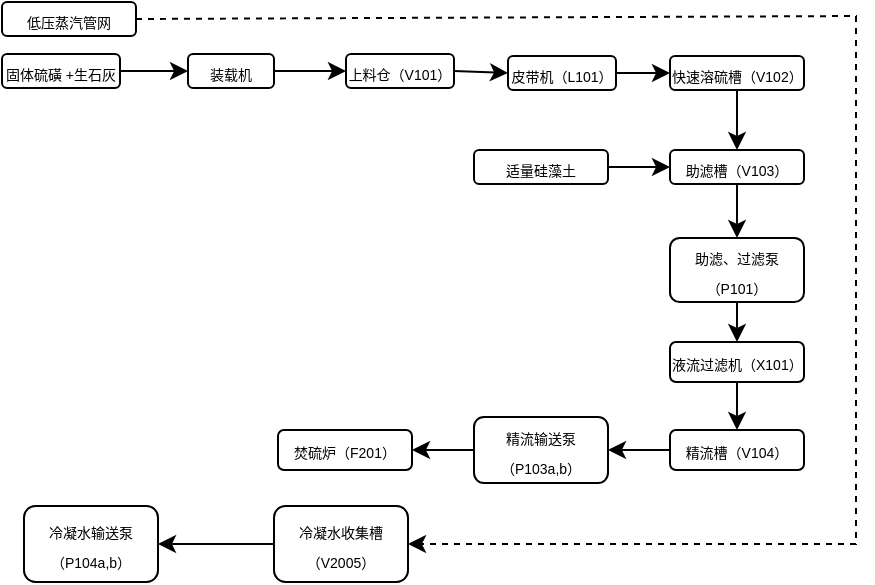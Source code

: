 <mxfile version="28.1.1">
  <diagram name="焚硫" id="gA8q7avwRrpRbDtcXes5">
    <mxGraphModel dx="536" dy="381" grid="0" gridSize="10" guides="1" tooltips="1" connect="1" arrows="1" fold="1" page="1" pageScale="1" pageWidth="827" pageHeight="1169" math="0" shadow="0">
      <root>
        <mxCell id="0" />
        <mxCell id="1" parent="0" />
        <mxCell id="WBcMtoC_5MCELgaeJtg4-2" value="&lt;font style=&quot;font-size: 7px;&quot;&gt;固体硫磺 +生石灰&lt;/font&gt;" style="rounded=1;whiteSpace=wrap;html=1;align=center;" vertex="1" parent="1">
          <mxGeometry x="196" y="299" width="59" height="17" as="geometry" />
        </mxCell>
        <mxCell id="WBcMtoC_5MCELgaeJtg4-4" value="&lt;font style=&quot;font-size: 7px;&quot;&gt;装载机&lt;/font&gt;" style="rounded=1;whiteSpace=wrap;html=1;align=center;" vertex="1" parent="1">
          <mxGeometry x="289" y="299" width="43" height="17" as="geometry" />
        </mxCell>
        <mxCell id="WBcMtoC_5MCELgaeJtg4-5" value="" style="endArrow=classic;html=1;rounded=0;exitX=1;exitY=0.5;exitDx=0;exitDy=0;entryX=0;entryY=0.5;entryDx=0;entryDy=0;fontSize=6;" edge="1" parent="1" source="WBcMtoC_5MCELgaeJtg4-2" target="WBcMtoC_5MCELgaeJtg4-4">
          <mxGeometry width="50" height="50" relative="1" as="geometry">
            <mxPoint x="344" y="446" as="sourcePoint" />
            <mxPoint x="394" y="396" as="targetPoint" />
          </mxGeometry>
        </mxCell>
        <mxCell id="WBcMtoC_5MCELgaeJtg4-6" value="&lt;font style=&quot;font-size: 7px;&quot;&gt;上料仓（V101）&lt;/font&gt;" style="rounded=1;whiteSpace=wrap;html=1;align=center;" vertex="1" parent="1">
          <mxGeometry x="368" y="299" width="54" height="17" as="geometry" />
        </mxCell>
        <mxCell id="WBcMtoC_5MCELgaeJtg4-7" value="" style="endArrow=classic;html=1;rounded=0;entryX=0;entryY=0.5;entryDx=0;entryDy=0;exitX=1;exitY=0.5;exitDx=0;exitDy=0;" edge="1" parent="1" source="WBcMtoC_5MCELgaeJtg4-4" target="WBcMtoC_5MCELgaeJtg4-6">
          <mxGeometry width="50" height="50" relative="1" as="geometry">
            <mxPoint x="331" y="309" as="sourcePoint" />
            <mxPoint x="394" y="396" as="targetPoint" />
          </mxGeometry>
        </mxCell>
        <mxCell id="WBcMtoC_5MCELgaeJtg4-8" value="&lt;span style=&quot;font-size: 7px;&quot;&gt;皮带机（L101）&lt;/span&gt;" style="rounded=1;whiteSpace=wrap;html=1;align=center;" vertex="1" parent="1">
          <mxGeometry x="449" y="300" width="54" height="17" as="geometry" />
        </mxCell>
        <mxCell id="WBcMtoC_5MCELgaeJtg4-10" value="" style="endArrow=classic;html=1;rounded=0;exitX=1;exitY=0.5;exitDx=0;exitDy=0;entryX=0;entryY=0.5;entryDx=0;entryDy=0;" edge="1" parent="1" source="WBcMtoC_5MCELgaeJtg4-6" target="WBcMtoC_5MCELgaeJtg4-8">
          <mxGeometry width="50" height="50" relative="1" as="geometry">
            <mxPoint x="383" y="446" as="sourcePoint" />
            <mxPoint x="446" y="309" as="targetPoint" />
          </mxGeometry>
        </mxCell>
        <mxCell id="WBcMtoC_5MCELgaeJtg4-13" value="&lt;span style=&quot;font-size: 7px;&quot;&gt;快速溶硫槽（V102）&lt;/span&gt;" style="rounded=1;whiteSpace=wrap;html=1;align=center;" vertex="1" parent="1">
          <mxGeometry x="530" y="300" width="67" height="17" as="geometry" />
        </mxCell>
        <mxCell id="WBcMtoC_5MCELgaeJtg4-14" value="" style="endArrow=classic;html=1;rounded=0;exitX=1;exitY=0.5;exitDx=0;exitDy=0;entryX=0;entryY=0.5;entryDx=0;entryDy=0;" edge="1" parent="1" source="WBcMtoC_5MCELgaeJtg4-8" target="WBcMtoC_5MCELgaeJtg4-13">
          <mxGeometry width="50" height="50" relative="1" as="geometry">
            <mxPoint x="374" y="458" as="sourcePoint" />
            <mxPoint x="424" y="408" as="targetPoint" />
          </mxGeometry>
        </mxCell>
        <mxCell id="WBcMtoC_5MCELgaeJtg4-15" value="&lt;span style=&quot;font-size: 7px;&quot;&gt;助滤槽（V103）&lt;/span&gt;" style="rounded=1;whiteSpace=wrap;html=1;align=center;" vertex="1" parent="1">
          <mxGeometry x="530" y="347" width="67" height="17" as="geometry" />
        </mxCell>
        <mxCell id="WBcMtoC_5MCELgaeJtg4-17" value="" style="endArrow=classic;html=1;rounded=0;exitX=0.5;exitY=1;exitDx=0;exitDy=0;entryX=0.5;entryY=0;entryDx=0;entryDy=0;" edge="1" parent="1" source="WBcMtoC_5MCELgaeJtg4-13" target="WBcMtoC_5MCELgaeJtg4-15">
          <mxGeometry width="50" height="50" relative="1" as="geometry">
            <mxPoint x="405" y="458" as="sourcePoint" />
            <mxPoint x="455" y="408" as="targetPoint" />
          </mxGeometry>
        </mxCell>
        <mxCell id="WBcMtoC_5MCELgaeJtg4-19" value="&lt;span style=&quot;font-size: 7px;&quot;&gt;适量硅藻土&lt;/span&gt;" style="rounded=1;whiteSpace=wrap;html=1;align=center;" vertex="1" parent="1">
          <mxGeometry x="432" y="347" width="67" height="17" as="geometry" />
        </mxCell>
        <mxCell id="WBcMtoC_5MCELgaeJtg4-20" value="" style="endArrow=classic;html=1;rounded=0;exitX=1;exitY=0.5;exitDx=0;exitDy=0;entryX=0;entryY=0.5;entryDx=0;entryDy=0;" edge="1" parent="1" source="WBcMtoC_5MCELgaeJtg4-19" target="WBcMtoC_5MCELgaeJtg4-15">
          <mxGeometry width="50" height="50" relative="1" as="geometry">
            <mxPoint x="405" y="458" as="sourcePoint" />
            <mxPoint x="527" y="354" as="targetPoint" />
          </mxGeometry>
        </mxCell>
        <mxCell id="WBcMtoC_5MCELgaeJtg4-21" value="&lt;span style=&quot;font-size: 7px;&quot;&gt;助滤、过滤泵（P101）&lt;/span&gt;" style="rounded=1;whiteSpace=wrap;html=1;align=center;" vertex="1" parent="1">
          <mxGeometry x="530" y="391" width="67" height="32" as="geometry" />
        </mxCell>
        <mxCell id="WBcMtoC_5MCELgaeJtg4-22" value="" style="endArrow=classic;html=1;rounded=0;exitX=0.5;exitY=1;exitDx=0;exitDy=0;entryX=0.5;entryY=0;entryDx=0;entryDy=0;" edge="1" parent="1" source="WBcMtoC_5MCELgaeJtg4-15" target="WBcMtoC_5MCELgaeJtg4-21">
          <mxGeometry width="50" height="50" relative="1" as="geometry">
            <mxPoint x="405" y="458" as="sourcePoint" />
            <mxPoint x="455" y="408" as="targetPoint" />
          </mxGeometry>
        </mxCell>
        <mxCell id="WBcMtoC_5MCELgaeJtg4-23" value="&lt;span style=&quot;font-size: 7px;&quot;&gt;液流过滤机（X101）&lt;/span&gt;" style="rounded=1;whiteSpace=wrap;html=1;align=center;" vertex="1" parent="1">
          <mxGeometry x="530" y="443" width="67" height="20" as="geometry" />
        </mxCell>
        <mxCell id="WBcMtoC_5MCELgaeJtg4-24" value="" style="endArrow=classic;html=1;rounded=0;exitX=0.5;exitY=1;exitDx=0;exitDy=0;entryX=0.5;entryY=0;entryDx=0;entryDy=0;" edge="1" parent="1" source="WBcMtoC_5MCELgaeJtg4-21" target="WBcMtoC_5MCELgaeJtg4-23">
          <mxGeometry width="50" height="50" relative="1" as="geometry">
            <mxPoint x="405" y="458" as="sourcePoint" />
            <mxPoint x="455" y="408" as="targetPoint" />
          </mxGeometry>
        </mxCell>
        <mxCell id="WBcMtoC_5MCELgaeJtg4-25" value="&lt;span style=&quot;font-size: 7px;&quot;&gt;精流槽（V104）&lt;/span&gt;" style="rounded=1;whiteSpace=wrap;html=1;align=center;" vertex="1" parent="1">
          <mxGeometry x="530" y="487" width="67" height="20" as="geometry" />
        </mxCell>
        <mxCell id="WBcMtoC_5MCELgaeJtg4-26" value="" style="endArrow=classic;html=1;rounded=0;exitX=0.5;exitY=1;exitDx=0;exitDy=0;entryX=0.5;entryY=0;entryDx=0;entryDy=0;" edge="1" parent="1" source="WBcMtoC_5MCELgaeJtg4-23" target="WBcMtoC_5MCELgaeJtg4-25">
          <mxGeometry width="50" height="50" relative="1" as="geometry">
            <mxPoint x="405" y="458" as="sourcePoint" />
            <mxPoint x="455" y="408" as="targetPoint" />
          </mxGeometry>
        </mxCell>
        <mxCell id="WBcMtoC_5MCELgaeJtg4-27" value="&lt;span style=&quot;font-size: 7px;&quot;&gt;精流输送泵（P103a,b）&lt;/span&gt;" style="rounded=1;whiteSpace=wrap;html=1;align=center;" vertex="1" parent="1">
          <mxGeometry x="432" y="480.5" width="67" height="33" as="geometry" />
        </mxCell>
        <mxCell id="WBcMtoC_5MCELgaeJtg4-29" value="" style="endArrow=classic;html=1;rounded=0;exitX=0;exitY=0.5;exitDx=0;exitDy=0;entryX=1;entryY=0.5;entryDx=0;entryDy=0;" edge="1" parent="1" source="WBcMtoC_5MCELgaeJtg4-25" target="WBcMtoC_5MCELgaeJtg4-27">
          <mxGeometry width="50" height="50" relative="1" as="geometry">
            <mxPoint x="405" y="458" as="sourcePoint" />
            <mxPoint x="455" y="408" as="targetPoint" />
          </mxGeometry>
        </mxCell>
        <mxCell id="WBcMtoC_5MCELgaeJtg4-30" value="&lt;span style=&quot;font-size: 7px;&quot;&gt;焚硫炉（F201）&lt;/span&gt;" style="rounded=1;whiteSpace=wrap;html=1;align=center;" vertex="1" parent="1">
          <mxGeometry x="334" y="487" width="67" height="20" as="geometry" />
        </mxCell>
        <mxCell id="WBcMtoC_5MCELgaeJtg4-31" value="" style="endArrow=classic;html=1;rounded=0;exitX=0;exitY=0.5;exitDx=0;exitDy=0;entryX=1;entryY=0.5;entryDx=0;entryDy=0;" edge="1" parent="1" source="WBcMtoC_5MCELgaeJtg4-27" target="WBcMtoC_5MCELgaeJtg4-30">
          <mxGeometry width="50" height="50" relative="1" as="geometry">
            <mxPoint x="405" y="458" as="sourcePoint" />
            <mxPoint x="455" y="408" as="targetPoint" />
          </mxGeometry>
        </mxCell>
        <mxCell id="WBcMtoC_5MCELgaeJtg4-32" value="&lt;span style=&quot;font-size: 7px;&quot;&gt;冷凝水收集槽（V2005）&lt;/span&gt;" style="rounded=1;whiteSpace=wrap;html=1;align=center;" vertex="1" parent="1">
          <mxGeometry x="332" y="525" width="67" height="38" as="geometry" />
        </mxCell>
        <mxCell id="WBcMtoC_5MCELgaeJtg4-34" value="&lt;span style=&quot;font-size: 7px;&quot;&gt;冷凝水输送泵（P104a,b）&lt;/span&gt;" style="rounded=1;whiteSpace=wrap;html=1;align=center;" vertex="1" parent="1">
          <mxGeometry x="207" y="525" width="67" height="38" as="geometry" />
        </mxCell>
        <mxCell id="WBcMtoC_5MCELgaeJtg4-36" value="&lt;span style=&quot;font-size: 7px;&quot;&gt;低压蒸汽管网&lt;/span&gt;" style="rounded=1;whiteSpace=wrap;html=1;align=center;" vertex="1" parent="1">
          <mxGeometry x="196" y="273" width="67" height="17" as="geometry" />
        </mxCell>
        <mxCell id="WBcMtoC_5MCELgaeJtg4-40" value="" style="endArrow=classic;html=1;rounded=0;exitX=1;exitY=0.5;exitDx=0;exitDy=0;entryX=1;entryY=0.5;entryDx=0;entryDy=0;dashed=1;" edge="1" parent="1" source="WBcMtoC_5MCELgaeJtg4-36" target="WBcMtoC_5MCELgaeJtg4-32">
          <mxGeometry width="50" height="50" relative="1" as="geometry">
            <mxPoint x="405" y="458" as="sourcePoint" />
            <mxPoint x="667" y="292" as="targetPoint" />
            <Array as="points">
              <mxPoint x="623" y="280" />
              <mxPoint x="623" y="544" />
            </Array>
          </mxGeometry>
        </mxCell>
        <mxCell id="WBcMtoC_5MCELgaeJtg4-41" value="" style="endArrow=classic;html=1;rounded=0;entryX=1;entryY=0.5;entryDx=0;entryDy=0;exitX=0;exitY=0.5;exitDx=0;exitDy=0;" edge="1" parent="1" source="WBcMtoC_5MCELgaeJtg4-32" target="WBcMtoC_5MCELgaeJtg4-34">
          <mxGeometry width="50" height="50" relative="1" as="geometry">
            <mxPoint x="405" y="458" as="sourcePoint" />
            <mxPoint x="455" y="408" as="targetPoint" />
          </mxGeometry>
        </mxCell>
      </root>
    </mxGraphModel>
  </diagram>
</mxfile>
